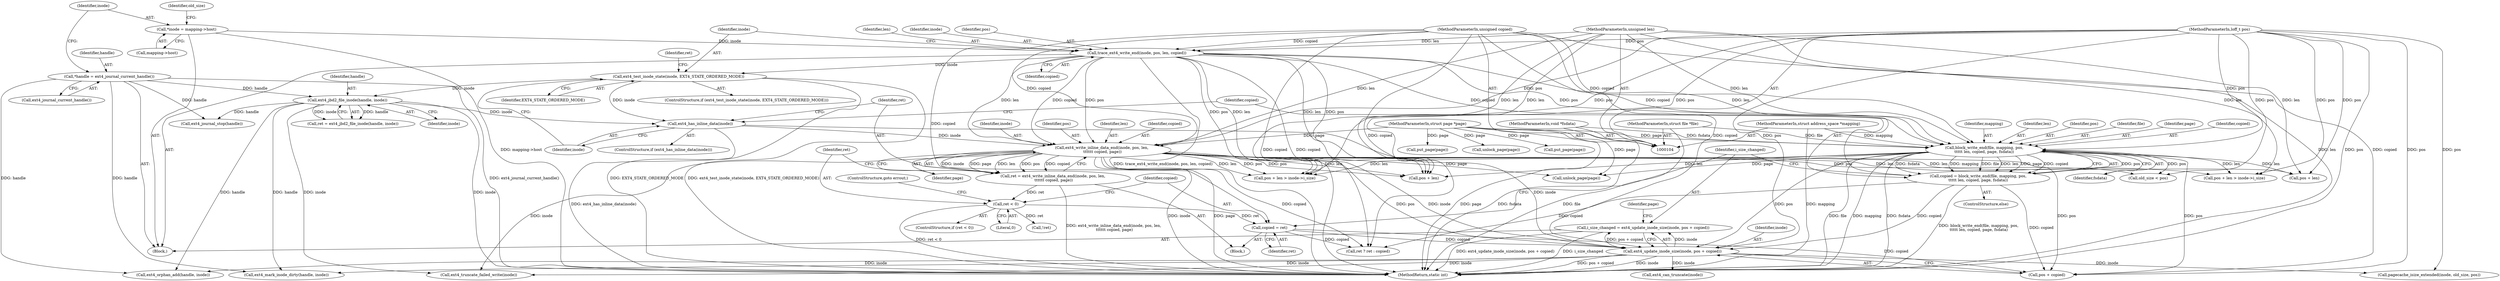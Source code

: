 digraph "0_linux_06bd3c36a733ac27962fea7d6f47168841376824_0@API" {
"1000192" [label="(Call,i_size_changed = ext4_update_inode_size(inode, pos + copied))"];
"1000194" [label="(Call,ext4_update_inode_size(inode, pos + copied))"];
"1000167" [label="(Call,ext4_write_inline_data_end(inode, pos, len,\n \t\t\t\t\t\t copied, page))"];
"1000162" [label="(Call,ext4_has_inline_data(inode))"];
"1000150" [label="(Call,ext4_jbd2_file_inode(handle, inode))"];
"1000114" [label="(Call,*handle = ext4_journal_current_handle())"];
"1000144" [label="(Call,ext4_test_inode_state(inode, EXT4_STATE_ORDERED_MODE))"];
"1000138" [label="(Call,trace_ext4_write_end(inode, pos, len, copied))"];
"1000118" [label="(Call,*inode = mapping->host)"];
"1000107" [label="(MethodParameterIn,loff_t pos)"];
"1000108" [label="(MethodParameterIn,unsigned len)"];
"1000109" [label="(MethodParameterIn,unsigned copied)"];
"1000110" [label="(MethodParameterIn,struct page *page)"];
"1000184" [label="(Call,block_write_end(file, mapping, pos,\n\t\t\t\t\t len, copied, page, fsdata))"];
"1000105" [label="(MethodParameterIn,struct file *file)"];
"1000106" [label="(MethodParameterIn,struct address_space *mapping)"];
"1000111" [label="(MethodParameterIn,void *fsdata)"];
"1000178" [label="(Call,copied = ret)"];
"1000174" [label="(Call,ret < 0)"];
"1000165" [label="(Call,ret = ext4_write_inline_data_end(inode, pos, len,\n \t\t\t\t\t\t copied, page))"];
"1000182" [label="(Call,copied = block_write_end(file, mapping, pos,\n\t\t\t\t\t len, copied, page, fsdata))"];
"1000105" [label="(MethodParameterIn,struct file *file)"];
"1000114" [label="(Call,*handle = ext4_journal_current_handle())"];
"1000184" [label="(Call,block_write_end(file, mapping, pos,\n\t\t\t\t\t len, copied, page, fsdata))"];
"1000171" [label="(Identifier,copied)"];
"1000107" [label="(MethodParameterIn,loff_t pos)"];
"1000191" [label="(Identifier,fsdata)"];
"1000141" [label="(Identifier,len)"];
"1000186" [label="(Identifier,mapping)"];
"1000125" [label="(Identifier,old_size)"];
"1000199" [label="(Call,unlock_page(page))"];
"1000151" [label="(Identifier,handle)"];
"1000176" [label="(Literal,0)"];
"1000172" [label="(Identifier,page)"];
"1000150" [label="(Call,ext4_jbd2_file_inode(handle, inode))"];
"1000145" [label="(Identifier,inode)"];
"1000167" [label="(Call,ext4_write_inline_data_end(inode, pos, len,\n \t\t\t\t\t\t copied, page))"];
"1000196" [label="(Call,pos + copied)"];
"1000192" [label="(Call,i_size_changed = ext4_update_inode_size(inode, pos + copied))"];
"1000168" [label="(Identifier,inode)"];
"1000236" [label="(Call,!ret)"];
"1000177" [label="(ControlStructure,goto errout;)"];
"1000144" [label="(Call,ext4_test_inode_state(inode, EXT4_STATE_ORDERED_MODE))"];
"1000195" [label="(Identifier,inode)"];
"1000194" [label="(Call,ext4_update_inode_size(inode, pos + copied))"];
"1000143" [label="(ControlStructure,if (ext4_test_inode_state(inode, EXT4_STATE_ORDERED_MODE)))"];
"1000161" [label="(ControlStructure,if (ext4_has_inline_data(inode)))"];
"1000164" [label="(Block,)"];
"1000213" [label="(Call,ext4_mark_inode_dirty(handle, inode))"];
"1000188" [label="(Identifier,len)"];
"1000187" [label="(Identifier,pos)"];
"1000204" [label="(Call,old_size < pos)"];
"1000119" [label="(Identifier,inode)"];
"1000219" [label="(Call,pos + len)"];
"1000162" [label="(Call,ext4_has_inline_data(inode))"];
"1000260" [label="(Call,ret ? ret : copied)"];
"1000165" [label="(Call,ret = ext4_write_inline_data_end(inode, pos, len,\n \t\t\t\t\t\t copied, page))"];
"1000152" [label="(Identifier,inode)"];
"1000146" [label="(Identifier,EXT4_STATE_ORDERED_MODE)"];
"1000120" [label="(Call,mapping->host)"];
"1000116" [label="(Call,ext4_journal_current_handle())"];
"1000185" [label="(Identifier,file)"];
"1000112" [label="(Block,)"];
"1000181" [label="(ControlStructure,else)"];
"1000218" [label="(Call,pos + len > inode->i_size)"];
"1000225" [label="(Call,ext4_can_truncate(inode))"];
"1000149" [label="(Identifier,ret)"];
"1000233" [label="(Call,ext4_journal_stop(handle))"];
"1000142" [label="(Identifier,copied)"];
"1000183" [label="(Identifier,copied)"];
"1000207" [label="(Call,pagecache_isize_extended(inode, old_size, pos))"];
"1000110" [label="(MethodParameterIn,struct page *page)"];
"1000190" [label="(Identifier,page)"];
"1000169" [label="(Identifier,pos)"];
"1000106" [label="(MethodParameterIn,struct address_space *mapping)"];
"1000158" [label="(Call,put_page(page))"];
"1000166" [label="(Identifier,ret)"];
"1000148" [label="(Call,ret = ext4_jbd2_file_inode(handle, inode))"];
"1000193" [label="(Identifier,i_size_changed)"];
"1000139" [label="(Identifier,inode)"];
"1000175" [label="(Identifier,ret)"];
"1000250" [label="(Call,ext4_truncate_failed_write(inode))"];
"1000108" [label="(MethodParameterIn,unsigned len)"];
"1000242" [label="(Call,pos + len > inode->i_size)"];
"1000200" [label="(Identifier,page)"];
"1000201" [label="(Call,put_page(page))"];
"1000179" [label="(Identifier,copied)"];
"1000178" [label="(Call,copied = ret)"];
"1000163" [label="(Identifier,inode)"];
"1000264" [label="(MethodReturn,static int)"];
"1000118" [label="(Call,*inode = mapping->host)"];
"1000138" [label="(Call,trace_ext4_write_end(inode, pos, len, copied))"];
"1000227" [label="(Call,ext4_orphan_add(handle, inode))"];
"1000180" [label="(Identifier,ret)"];
"1000140" [label="(Identifier,pos)"];
"1000156" [label="(Call,unlock_page(page))"];
"1000243" [label="(Call,pos + len)"];
"1000109" [label="(MethodParameterIn,unsigned copied)"];
"1000170" [label="(Identifier,len)"];
"1000174" [label="(Call,ret < 0)"];
"1000173" [label="(ControlStructure,if (ret < 0))"];
"1000115" [label="(Identifier,handle)"];
"1000111" [label="(MethodParameterIn,void *fsdata)"];
"1000189" [label="(Identifier,copied)"];
"1000182" [label="(Call,copied = block_write_end(file, mapping, pos,\n\t\t\t\t\t len, copied, page, fsdata))"];
"1000192" -> "1000112"  [label="AST: "];
"1000192" -> "1000194"  [label="CFG: "];
"1000193" -> "1000192"  [label="AST: "];
"1000194" -> "1000192"  [label="AST: "];
"1000200" -> "1000192"  [label="CFG: "];
"1000192" -> "1000264"  [label="DDG: ext4_update_inode_size(inode, pos + copied)"];
"1000192" -> "1000264"  [label="DDG: i_size_changed"];
"1000194" -> "1000192"  [label="DDG: inode"];
"1000194" -> "1000192"  [label="DDG: pos + copied"];
"1000194" -> "1000196"  [label="CFG: "];
"1000195" -> "1000194"  [label="AST: "];
"1000196" -> "1000194"  [label="AST: "];
"1000194" -> "1000264"  [label="DDG: inode"];
"1000194" -> "1000264"  [label="DDG: pos + copied"];
"1000167" -> "1000194"  [label="DDG: inode"];
"1000167" -> "1000194"  [label="DDG: pos"];
"1000162" -> "1000194"  [label="DDG: inode"];
"1000184" -> "1000194"  [label="DDG: pos"];
"1000107" -> "1000194"  [label="DDG: pos"];
"1000178" -> "1000194"  [label="DDG: copied"];
"1000182" -> "1000194"  [label="DDG: copied"];
"1000109" -> "1000194"  [label="DDG: copied"];
"1000194" -> "1000207"  [label="DDG: inode"];
"1000194" -> "1000213"  [label="DDG: inode"];
"1000194" -> "1000225"  [label="DDG: inode"];
"1000194" -> "1000227"  [label="DDG: inode"];
"1000194" -> "1000250"  [label="DDG: inode"];
"1000167" -> "1000165"  [label="AST: "];
"1000167" -> "1000172"  [label="CFG: "];
"1000168" -> "1000167"  [label="AST: "];
"1000169" -> "1000167"  [label="AST: "];
"1000170" -> "1000167"  [label="AST: "];
"1000171" -> "1000167"  [label="AST: "];
"1000172" -> "1000167"  [label="AST: "];
"1000165" -> "1000167"  [label="CFG: "];
"1000167" -> "1000264"  [label="DDG: inode"];
"1000167" -> "1000264"  [label="DDG: page"];
"1000167" -> "1000165"  [label="DDG: inode"];
"1000167" -> "1000165"  [label="DDG: page"];
"1000167" -> "1000165"  [label="DDG: len"];
"1000167" -> "1000165"  [label="DDG: pos"];
"1000167" -> "1000165"  [label="DDG: copied"];
"1000162" -> "1000167"  [label="DDG: inode"];
"1000138" -> "1000167"  [label="DDG: pos"];
"1000138" -> "1000167"  [label="DDG: len"];
"1000138" -> "1000167"  [label="DDG: copied"];
"1000107" -> "1000167"  [label="DDG: pos"];
"1000108" -> "1000167"  [label="DDG: len"];
"1000109" -> "1000167"  [label="DDG: copied"];
"1000110" -> "1000167"  [label="DDG: page"];
"1000167" -> "1000196"  [label="DDG: pos"];
"1000167" -> "1000199"  [label="DDG: page"];
"1000167" -> "1000204"  [label="DDG: pos"];
"1000167" -> "1000218"  [label="DDG: len"];
"1000167" -> "1000219"  [label="DDG: len"];
"1000167" -> "1000242"  [label="DDG: pos"];
"1000167" -> "1000242"  [label="DDG: len"];
"1000167" -> "1000243"  [label="DDG: pos"];
"1000167" -> "1000243"  [label="DDG: len"];
"1000167" -> "1000250"  [label="DDG: inode"];
"1000167" -> "1000260"  [label="DDG: copied"];
"1000162" -> "1000161"  [label="AST: "];
"1000162" -> "1000163"  [label="CFG: "];
"1000163" -> "1000162"  [label="AST: "];
"1000166" -> "1000162"  [label="CFG: "];
"1000183" -> "1000162"  [label="CFG: "];
"1000162" -> "1000264"  [label="DDG: ext4_has_inline_data(inode)"];
"1000150" -> "1000162"  [label="DDG: inode"];
"1000144" -> "1000162"  [label="DDG: inode"];
"1000150" -> "1000148"  [label="AST: "];
"1000150" -> "1000152"  [label="CFG: "];
"1000151" -> "1000150"  [label="AST: "];
"1000152" -> "1000150"  [label="AST: "];
"1000148" -> "1000150"  [label="CFG: "];
"1000150" -> "1000264"  [label="DDG: inode"];
"1000150" -> "1000148"  [label="DDG: handle"];
"1000150" -> "1000148"  [label="DDG: inode"];
"1000114" -> "1000150"  [label="DDG: handle"];
"1000144" -> "1000150"  [label="DDG: inode"];
"1000150" -> "1000213"  [label="DDG: handle"];
"1000150" -> "1000227"  [label="DDG: handle"];
"1000150" -> "1000233"  [label="DDG: handle"];
"1000150" -> "1000250"  [label="DDG: inode"];
"1000114" -> "1000112"  [label="AST: "];
"1000114" -> "1000116"  [label="CFG: "];
"1000115" -> "1000114"  [label="AST: "];
"1000116" -> "1000114"  [label="AST: "];
"1000119" -> "1000114"  [label="CFG: "];
"1000114" -> "1000264"  [label="DDG: ext4_journal_current_handle()"];
"1000114" -> "1000213"  [label="DDG: handle"];
"1000114" -> "1000227"  [label="DDG: handle"];
"1000114" -> "1000233"  [label="DDG: handle"];
"1000144" -> "1000143"  [label="AST: "];
"1000144" -> "1000146"  [label="CFG: "];
"1000145" -> "1000144"  [label="AST: "];
"1000146" -> "1000144"  [label="AST: "];
"1000149" -> "1000144"  [label="CFG: "];
"1000163" -> "1000144"  [label="CFG: "];
"1000144" -> "1000264"  [label="DDG: ext4_test_inode_state(inode, EXT4_STATE_ORDERED_MODE)"];
"1000144" -> "1000264"  [label="DDG: EXT4_STATE_ORDERED_MODE"];
"1000138" -> "1000144"  [label="DDG: inode"];
"1000138" -> "1000112"  [label="AST: "];
"1000138" -> "1000142"  [label="CFG: "];
"1000139" -> "1000138"  [label="AST: "];
"1000140" -> "1000138"  [label="AST: "];
"1000141" -> "1000138"  [label="AST: "];
"1000142" -> "1000138"  [label="AST: "];
"1000145" -> "1000138"  [label="CFG: "];
"1000138" -> "1000264"  [label="DDG: trace_ext4_write_end(inode, pos, len, copied)"];
"1000118" -> "1000138"  [label="DDG: inode"];
"1000107" -> "1000138"  [label="DDG: pos"];
"1000108" -> "1000138"  [label="DDG: len"];
"1000109" -> "1000138"  [label="DDG: copied"];
"1000138" -> "1000184"  [label="DDG: pos"];
"1000138" -> "1000184"  [label="DDG: len"];
"1000138" -> "1000184"  [label="DDG: copied"];
"1000138" -> "1000242"  [label="DDG: pos"];
"1000138" -> "1000242"  [label="DDG: len"];
"1000138" -> "1000243"  [label="DDG: pos"];
"1000138" -> "1000243"  [label="DDG: len"];
"1000138" -> "1000260"  [label="DDG: copied"];
"1000118" -> "1000112"  [label="AST: "];
"1000118" -> "1000120"  [label="CFG: "];
"1000119" -> "1000118"  [label="AST: "];
"1000120" -> "1000118"  [label="AST: "];
"1000125" -> "1000118"  [label="CFG: "];
"1000118" -> "1000264"  [label="DDG: mapping->host"];
"1000107" -> "1000104"  [label="AST: "];
"1000107" -> "1000264"  [label="DDG: pos"];
"1000107" -> "1000184"  [label="DDG: pos"];
"1000107" -> "1000196"  [label="DDG: pos"];
"1000107" -> "1000204"  [label="DDG: pos"];
"1000107" -> "1000207"  [label="DDG: pos"];
"1000107" -> "1000218"  [label="DDG: pos"];
"1000107" -> "1000219"  [label="DDG: pos"];
"1000107" -> "1000242"  [label="DDG: pos"];
"1000107" -> "1000243"  [label="DDG: pos"];
"1000108" -> "1000104"  [label="AST: "];
"1000108" -> "1000264"  [label="DDG: len"];
"1000108" -> "1000184"  [label="DDG: len"];
"1000108" -> "1000218"  [label="DDG: len"];
"1000108" -> "1000219"  [label="DDG: len"];
"1000108" -> "1000242"  [label="DDG: len"];
"1000108" -> "1000243"  [label="DDG: len"];
"1000109" -> "1000104"  [label="AST: "];
"1000109" -> "1000264"  [label="DDG: copied"];
"1000109" -> "1000178"  [label="DDG: copied"];
"1000109" -> "1000182"  [label="DDG: copied"];
"1000109" -> "1000184"  [label="DDG: copied"];
"1000109" -> "1000196"  [label="DDG: copied"];
"1000109" -> "1000260"  [label="DDG: copied"];
"1000110" -> "1000104"  [label="AST: "];
"1000110" -> "1000264"  [label="DDG: page"];
"1000110" -> "1000156"  [label="DDG: page"];
"1000110" -> "1000158"  [label="DDG: page"];
"1000110" -> "1000184"  [label="DDG: page"];
"1000110" -> "1000199"  [label="DDG: page"];
"1000110" -> "1000201"  [label="DDG: page"];
"1000184" -> "1000182"  [label="AST: "];
"1000184" -> "1000191"  [label="CFG: "];
"1000185" -> "1000184"  [label="AST: "];
"1000186" -> "1000184"  [label="AST: "];
"1000187" -> "1000184"  [label="AST: "];
"1000188" -> "1000184"  [label="AST: "];
"1000189" -> "1000184"  [label="AST: "];
"1000190" -> "1000184"  [label="AST: "];
"1000191" -> "1000184"  [label="AST: "];
"1000182" -> "1000184"  [label="CFG: "];
"1000184" -> "1000264"  [label="DDG: file"];
"1000184" -> "1000264"  [label="DDG: mapping"];
"1000184" -> "1000264"  [label="DDG: fsdata"];
"1000184" -> "1000182"  [label="DDG: pos"];
"1000184" -> "1000182"  [label="DDG: fsdata"];
"1000184" -> "1000182"  [label="DDG: mapping"];
"1000184" -> "1000182"  [label="DDG: file"];
"1000184" -> "1000182"  [label="DDG: len"];
"1000184" -> "1000182"  [label="DDG: page"];
"1000184" -> "1000182"  [label="DDG: copied"];
"1000105" -> "1000184"  [label="DDG: file"];
"1000106" -> "1000184"  [label="DDG: mapping"];
"1000111" -> "1000184"  [label="DDG: fsdata"];
"1000184" -> "1000196"  [label="DDG: pos"];
"1000184" -> "1000199"  [label="DDG: page"];
"1000184" -> "1000204"  [label="DDG: pos"];
"1000184" -> "1000218"  [label="DDG: len"];
"1000184" -> "1000219"  [label="DDG: len"];
"1000184" -> "1000242"  [label="DDG: len"];
"1000184" -> "1000243"  [label="DDG: len"];
"1000105" -> "1000104"  [label="AST: "];
"1000105" -> "1000264"  [label="DDG: file"];
"1000106" -> "1000104"  [label="AST: "];
"1000106" -> "1000264"  [label="DDG: mapping"];
"1000111" -> "1000104"  [label="AST: "];
"1000111" -> "1000264"  [label="DDG: fsdata"];
"1000178" -> "1000164"  [label="AST: "];
"1000178" -> "1000180"  [label="CFG: "];
"1000179" -> "1000178"  [label="AST: "];
"1000180" -> "1000178"  [label="AST: "];
"1000193" -> "1000178"  [label="CFG: "];
"1000174" -> "1000178"  [label="DDG: ret"];
"1000178" -> "1000196"  [label="DDG: copied"];
"1000178" -> "1000260"  [label="DDG: copied"];
"1000174" -> "1000173"  [label="AST: "];
"1000174" -> "1000176"  [label="CFG: "];
"1000175" -> "1000174"  [label="AST: "];
"1000176" -> "1000174"  [label="AST: "];
"1000177" -> "1000174"  [label="CFG: "];
"1000179" -> "1000174"  [label="CFG: "];
"1000174" -> "1000264"  [label="DDG: ret < 0"];
"1000165" -> "1000174"  [label="DDG: ret"];
"1000174" -> "1000236"  [label="DDG: ret"];
"1000165" -> "1000164"  [label="AST: "];
"1000166" -> "1000165"  [label="AST: "];
"1000175" -> "1000165"  [label="CFG: "];
"1000165" -> "1000264"  [label="DDG: ext4_write_inline_data_end(inode, pos, len,\n \t\t\t\t\t\t copied, page)"];
"1000182" -> "1000181"  [label="AST: "];
"1000183" -> "1000182"  [label="AST: "];
"1000193" -> "1000182"  [label="CFG: "];
"1000182" -> "1000264"  [label="DDG: block_write_end(file, mapping, pos,\n\t\t\t\t\t len, copied, page, fsdata)"];
"1000182" -> "1000196"  [label="DDG: copied"];
"1000182" -> "1000260"  [label="DDG: copied"];
}
